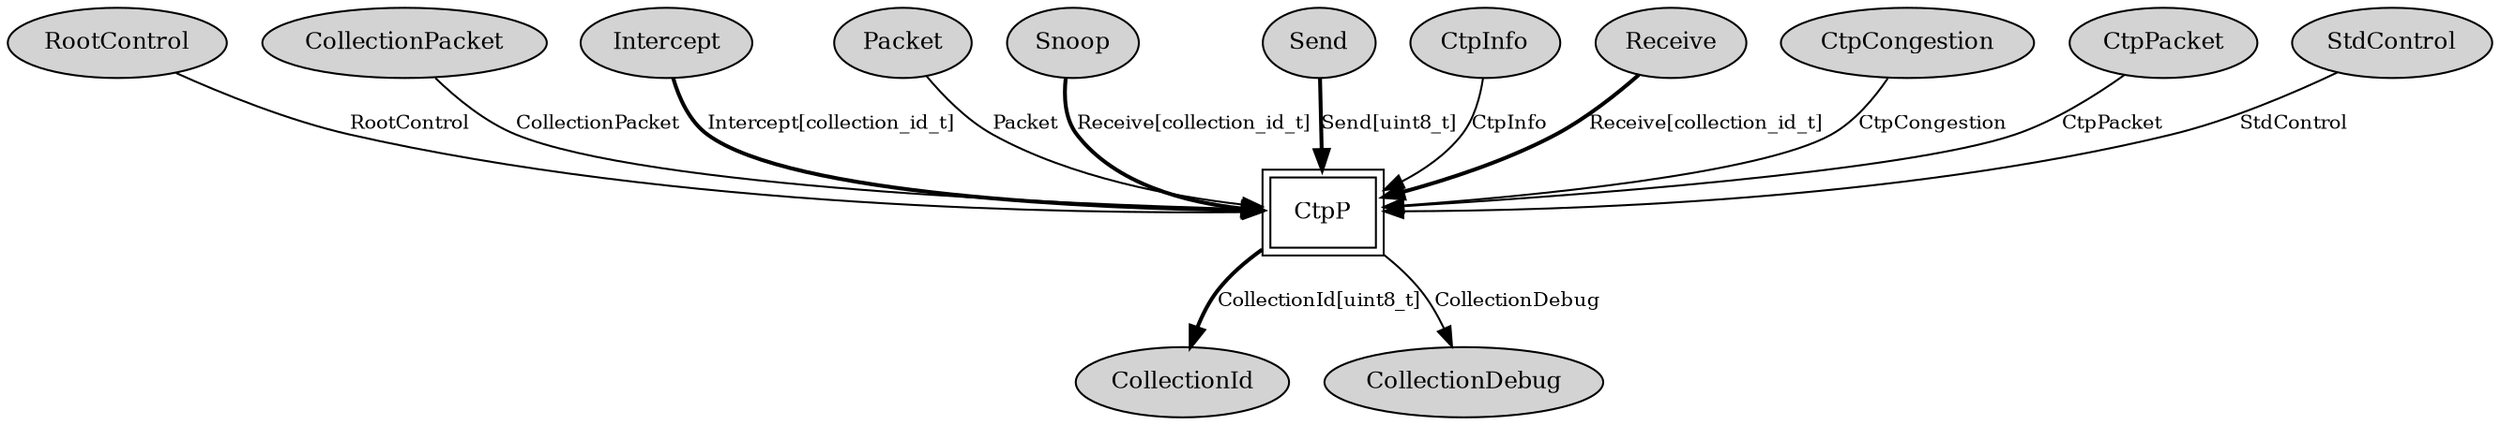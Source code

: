 digraph "tos.lib.net.ctp.CollectionC" {
  n0x2ace82c95d90 [shape=ellipse, style=filled, label="RootControl", fontsize=12];
  "CtpP" [fontsize=12, shape=box,peripheries=2, URL="../chtml/tos.lib.net.ctp.CtpP.html"];
  n0x2ace82cab020 [shape=ellipse, style=filled, label="CollectionPacket", fontsize=12];
  "CtpP" [fontsize=12, shape=box,peripheries=2, URL="../chtml/tos.lib.net.ctp.CtpP.html"];
  n0x2ace82ca7b48 [shape=ellipse, style=filled, label="Intercept", fontsize=12];
  "CtpP" [fontsize=12, shape=box,peripheries=2, URL="../chtml/tos.lib.net.ctp.CtpP.html"];
  n0x2ace82cac2a8 [shape=ellipse, style=filled, label="Packet", fontsize=12];
  "CtpP" [fontsize=12, shape=box,peripheries=2, URL="../chtml/tos.lib.net.ctp.CtpP.html"];
  n0x2ace82caed08 [shape=ellipse, style=filled, label="Snoop", fontsize=12];
  "CtpP" [fontsize=12, shape=box,peripheries=2, URL="../chtml/tos.lib.net.ctp.CtpP.html"];
  n0x2ace82caf020 [shape=ellipse, style=filled, label="Send", fontsize=12];
  "CtpP" [fontsize=12, shape=box,peripheries=2, URL="../chtml/tos.lib.net.ctp.CtpP.html"];
  n0x2ace82ca5020 [shape=ellipse, style=filled, label="CtpInfo", fontsize=12];
  "CtpP" [fontsize=12, shape=box,peripheries=2, URL="../chtml/tos.lib.net.ctp.CtpP.html"];
  n0x2ace82cae1c8 [shape=ellipse, style=filled, label="Receive", fontsize=12];
  "CtpP" [fontsize=12, shape=box,peripheries=2, URL="../chtml/tos.lib.net.ctp.CtpP.html"];
  n0x2ace82c95600 [shape=ellipse, style=filled, label="CtpCongestion", fontsize=12];
  "CtpP" [fontsize=12, shape=box,peripheries=2, URL="../chtml/tos.lib.net.ctp.CtpP.html"];
  n0x2ace82c96350 [shape=ellipse, style=filled, label="CtpPacket", fontsize=12];
  "CtpP" [fontsize=12, shape=box,peripheries=2, URL="../chtml/tos.lib.net.ctp.CtpP.html"];
  n0x2ace82cb0390 [shape=ellipse, style=filled, label="StdControl", fontsize=12];
  "CtpP" [fontsize=12, shape=box,peripheries=2, URL="../chtml/tos.lib.net.ctp.CtpP.html"];
  "CtpP" [fontsize=12, shape=box,peripheries=2, URL="../chtml/tos.lib.net.ctp.CtpP.html"];
  n0x2ace82c91a28 [shape=ellipse, style=filled, label="CollectionId", fontsize=12];
  "CtpP" [fontsize=12, shape=box,peripheries=2, URL="../chtml/tos.lib.net.ctp.CtpP.html"];
  n0x2ace82c92080 [shape=ellipse, style=filled, label="CollectionDebug", fontsize=12];
  "n0x2ace82c95d90" -> "CtpP" [label="RootControl", URL="../ihtml/tos.lib.net.RootControl.html", fontsize=10];
  "n0x2ace82cab020" -> "CtpP" [label="CollectionPacket", URL="../ihtml/tos.lib.net.CollectionPacket.html", fontsize=10];
  "n0x2ace82ca7b48" -> "CtpP" [label="Intercept[collection_id_t]", style=bold, URL="../ihtml/tos.interfaces.Intercept.html", fontsize=10];
  "n0x2ace82cac2a8" -> "CtpP" [label="Packet", URL="../ihtml/tos.interfaces.Packet.html", fontsize=10];
  "n0x2ace82caed08" -> "CtpP" [label="Receive[collection_id_t]", style=bold, URL="../ihtml/tos.interfaces.Receive.html", fontsize=10];
  "n0x2ace82caf020" -> "CtpP" [label="Send[uint8_t]", style=bold, URL="../ihtml/tos.interfaces.Send.html", fontsize=10];
  "n0x2ace82ca5020" -> "CtpP" [label="CtpInfo", URL="../ihtml/tos.lib.net.ctp.CtpInfo.html", fontsize=10];
  "n0x2ace82cae1c8" -> "CtpP" [label="Receive[collection_id_t]", style=bold, URL="../ihtml/tos.interfaces.Receive.html", fontsize=10];
  "n0x2ace82c95600" -> "CtpP" [label="CtpCongestion", URL="../ihtml/tos.lib.net.ctp.CtpCongestion.html", fontsize=10];
  "n0x2ace82c96350" -> "CtpP" [label="CtpPacket", URL="../ihtml/tos.lib.net.ctp.CtpPacket.html", fontsize=10];
  "n0x2ace82cb0390" -> "CtpP" [label="StdControl", URL="../ihtml/tos.interfaces.StdControl.html", fontsize=10];
  "CtpP" -> "n0x2ace82c91a28" [label="CollectionId[uint8_t]", style=bold, URL="../ihtml/tos.lib.net.CollectionId.html", fontsize=10];
  "CtpP" -> "n0x2ace82c92080" [label="CollectionDebug", URL="../ihtml/tos.lib.net.CollectionDebug.html", fontsize=10];
}
